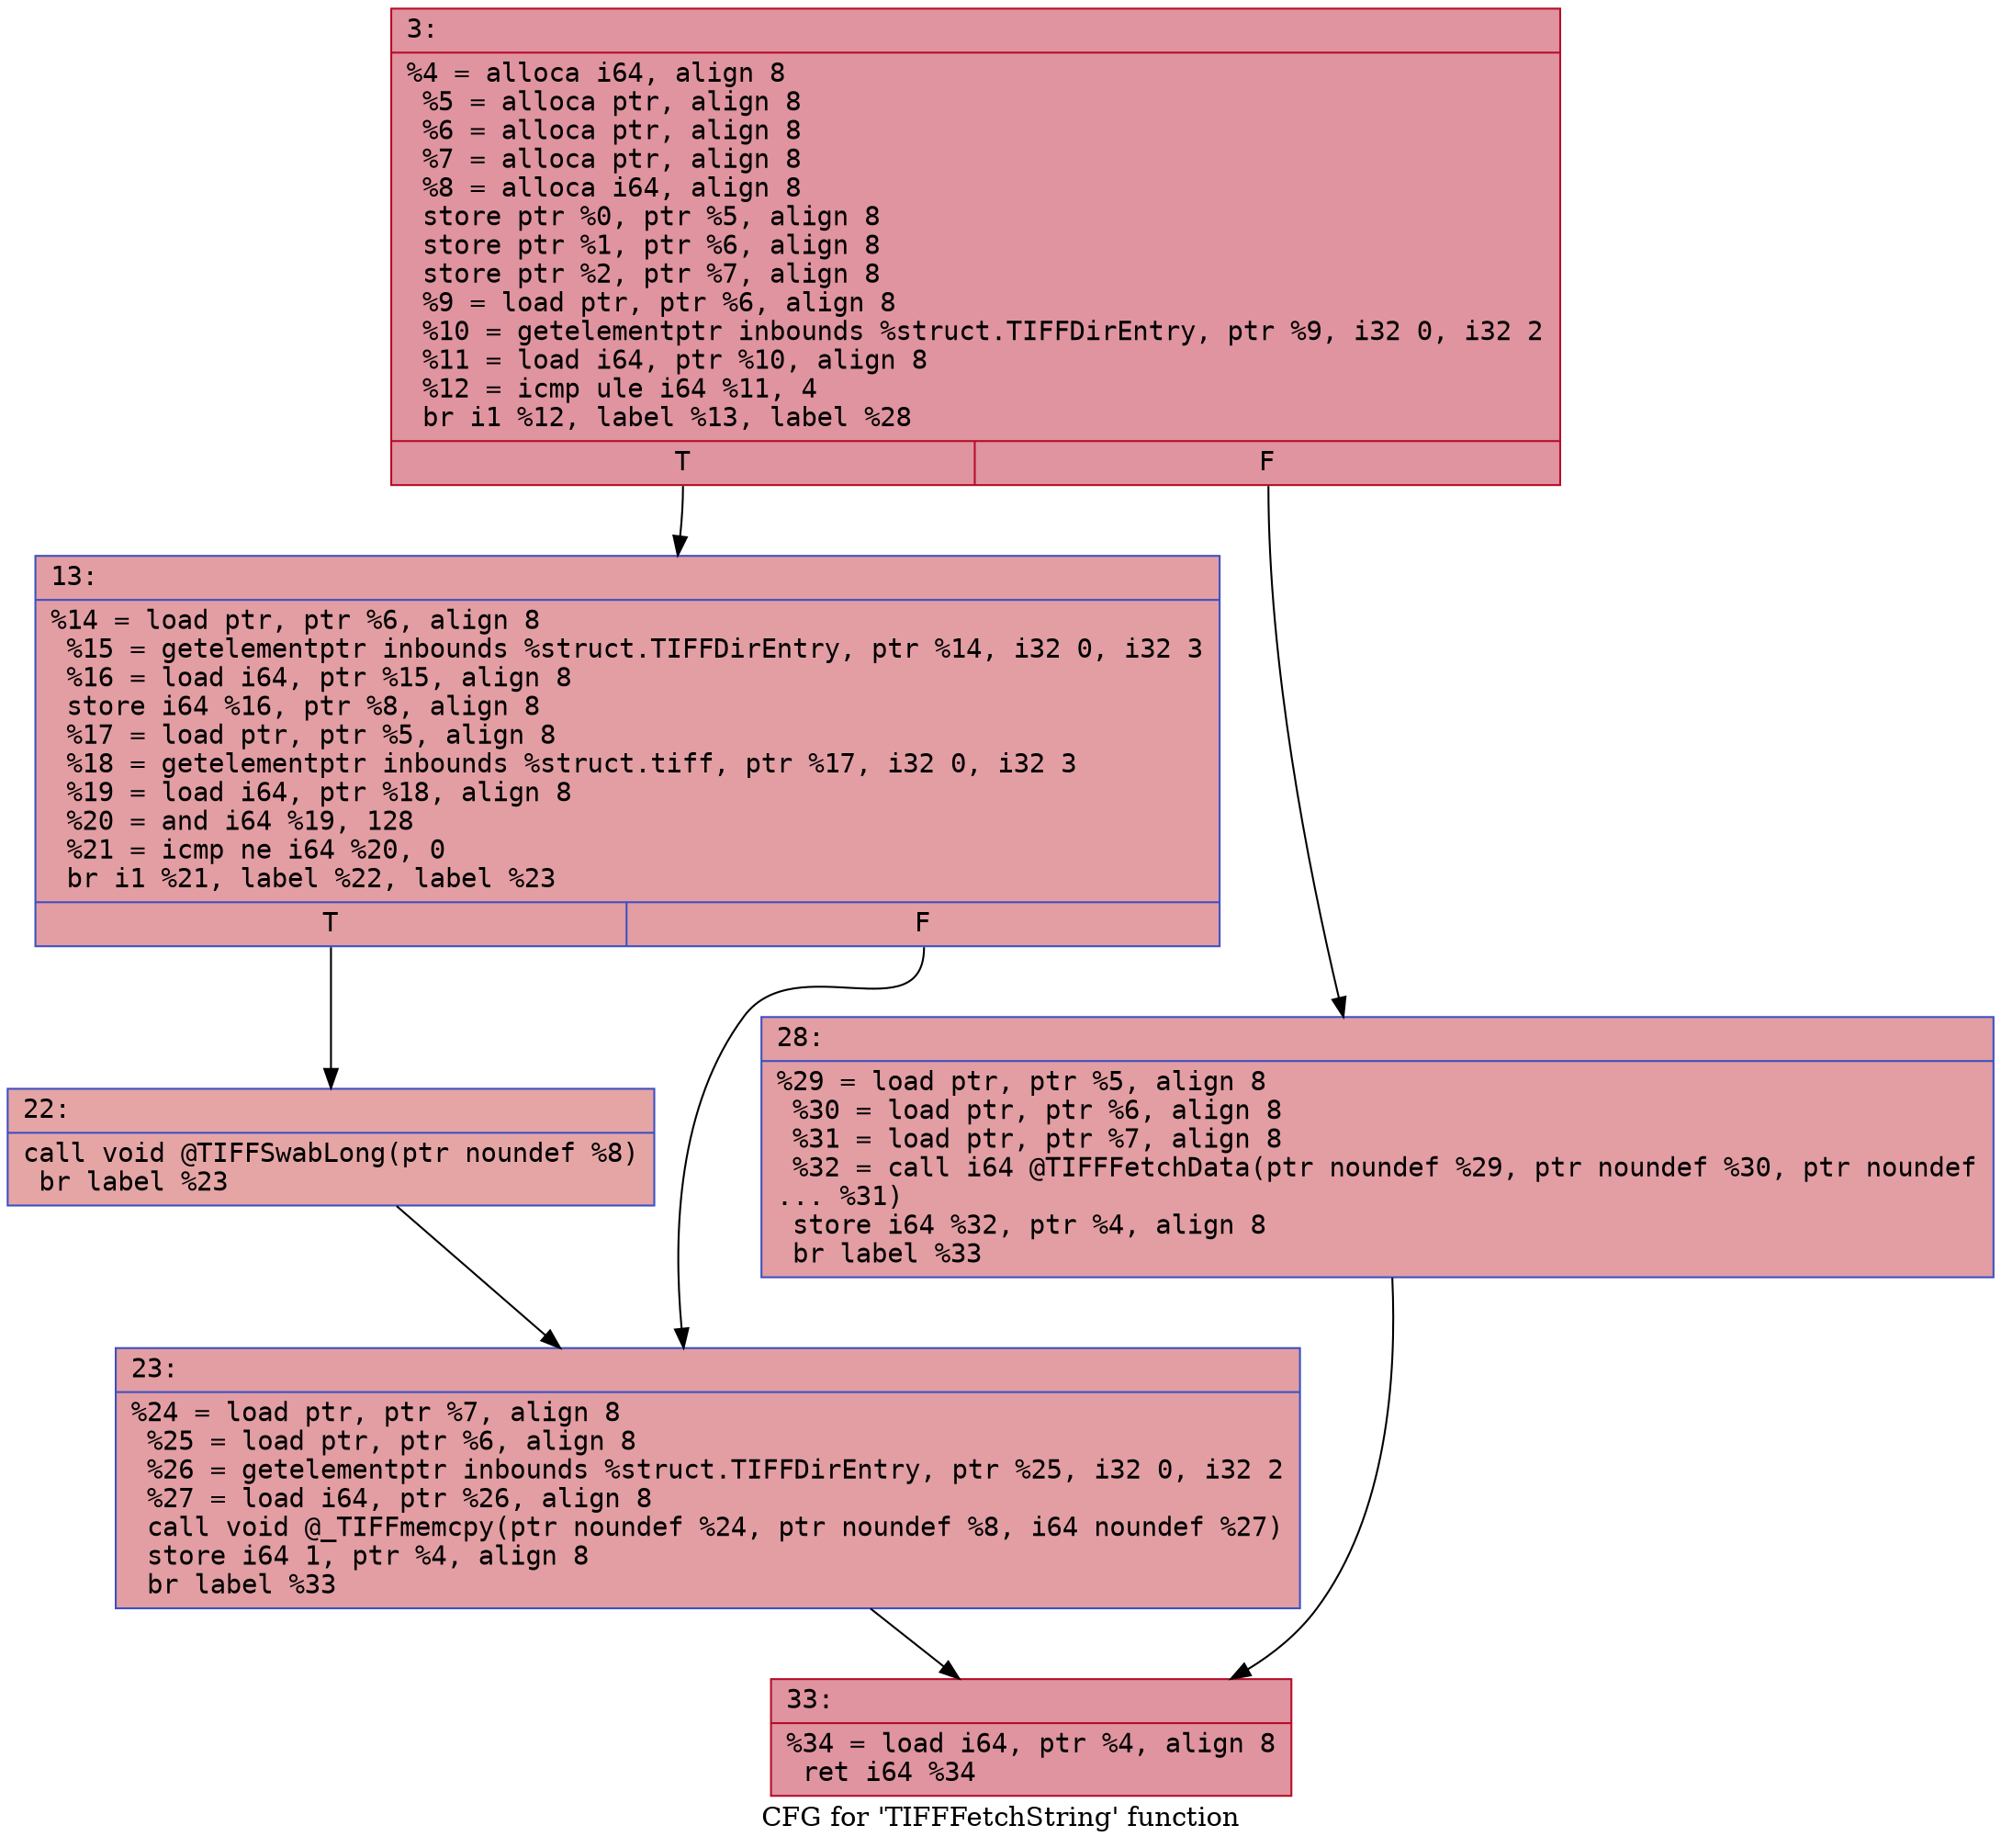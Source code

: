 digraph "CFG for 'TIFFFetchString' function" {
	label="CFG for 'TIFFFetchString' function";

	Node0x600003042710 [shape=record,color="#b70d28ff", style=filled, fillcolor="#b70d2870" fontname="Courier",label="{3:\l|  %4 = alloca i64, align 8\l  %5 = alloca ptr, align 8\l  %6 = alloca ptr, align 8\l  %7 = alloca ptr, align 8\l  %8 = alloca i64, align 8\l  store ptr %0, ptr %5, align 8\l  store ptr %1, ptr %6, align 8\l  store ptr %2, ptr %7, align 8\l  %9 = load ptr, ptr %6, align 8\l  %10 = getelementptr inbounds %struct.TIFFDirEntry, ptr %9, i32 0, i32 2\l  %11 = load i64, ptr %10, align 8\l  %12 = icmp ule i64 %11, 4\l  br i1 %12, label %13, label %28\l|{<s0>T|<s1>F}}"];
	Node0x600003042710:s0 -> Node0x600003042760[tooltip="3 -> 13\nProbability 50.00%" ];
	Node0x600003042710:s1 -> Node0x600003042850[tooltip="3 -> 28\nProbability 50.00%" ];
	Node0x600003042760 [shape=record,color="#3d50c3ff", style=filled, fillcolor="#be242e70" fontname="Courier",label="{13:\l|  %14 = load ptr, ptr %6, align 8\l  %15 = getelementptr inbounds %struct.TIFFDirEntry, ptr %14, i32 0, i32 3\l  %16 = load i64, ptr %15, align 8\l  store i64 %16, ptr %8, align 8\l  %17 = load ptr, ptr %5, align 8\l  %18 = getelementptr inbounds %struct.tiff, ptr %17, i32 0, i32 3\l  %19 = load i64, ptr %18, align 8\l  %20 = and i64 %19, 128\l  %21 = icmp ne i64 %20, 0\l  br i1 %21, label %22, label %23\l|{<s0>T|<s1>F}}"];
	Node0x600003042760:s0 -> Node0x6000030427b0[tooltip="13 -> 22\nProbability 50.00%" ];
	Node0x600003042760:s1 -> Node0x600003042800[tooltip="13 -> 23\nProbability 50.00%" ];
	Node0x6000030427b0 [shape=record,color="#3d50c3ff", style=filled, fillcolor="#c5333470" fontname="Courier",label="{22:\l|  call void @TIFFSwabLong(ptr noundef %8)\l  br label %23\l}"];
	Node0x6000030427b0 -> Node0x600003042800[tooltip="22 -> 23\nProbability 100.00%" ];
	Node0x600003042800 [shape=record,color="#3d50c3ff", style=filled, fillcolor="#be242e70" fontname="Courier",label="{23:\l|  %24 = load ptr, ptr %7, align 8\l  %25 = load ptr, ptr %6, align 8\l  %26 = getelementptr inbounds %struct.TIFFDirEntry, ptr %25, i32 0, i32 2\l  %27 = load i64, ptr %26, align 8\l  call void @_TIFFmemcpy(ptr noundef %24, ptr noundef %8, i64 noundef %27)\l  store i64 1, ptr %4, align 8\l  br label %33\l}"];
	Node0x600003042800 -> Node0x6000030428a0[tooltip="23 -> 33\nProbability 100.00%" ];
	Node0x600003042850 [shape=record,color="#3d50c3ff", style=filled, fillcolor="#be242e70" fontname="Courier",label="{28:\l|  %29 = load ptr, ptr %5, align 8\l  %30 = load ptr, ptr %6, align 8\l  %31 = load ptr, ptr %7, align 8\l  %32 = call i64 @TIFFFetchData(ptr noundef %29, ptr noundef %30, ptr noundef\l... %31)\l  store i64 %32, ptr %4, align 8\l  br label %33\l}"];
	Node0x600003042850 -> Node0x6000030428a0[tooltip="28 -> 33\nProbability 100.00%" ];
	Node0x6000030428a0 [shape=record,color="#b70d28ff", style=filled, fillcolor="#b70d2870" fontname="Courier",label="{33:\l|  %34 = load i64, ptr %4, align 8\l  ret i64 %34\l}"];
}
